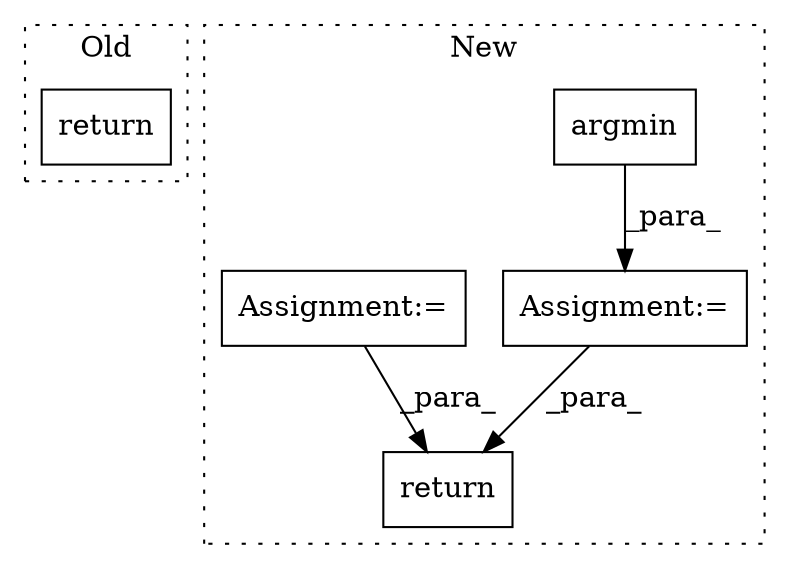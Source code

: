 digraph G {
subgraph cluster0 {
1 [label="return" a="41" s="3879" l="7" shape="box"];
label = "Old";
style="dotted";
}
subgraph cluster1 {
2 [label="argmin" a="32" s="4716,4780" l="7,1" shape="box"];
3 [label="return" a="41" s="4839" l="7" shape="box"];
4 [label="Assignment:=" a="7" s="4790" l="1" shape="box"];
5 [label="Assignment:=" a="7" s="4510" l="25" shape="box"];
label = "New";
style="dotted";
}
2 -> 4 [label="_para_"];
4 -> 3 [label="_para_"];
5 -> 3 [label="_para_"];
}